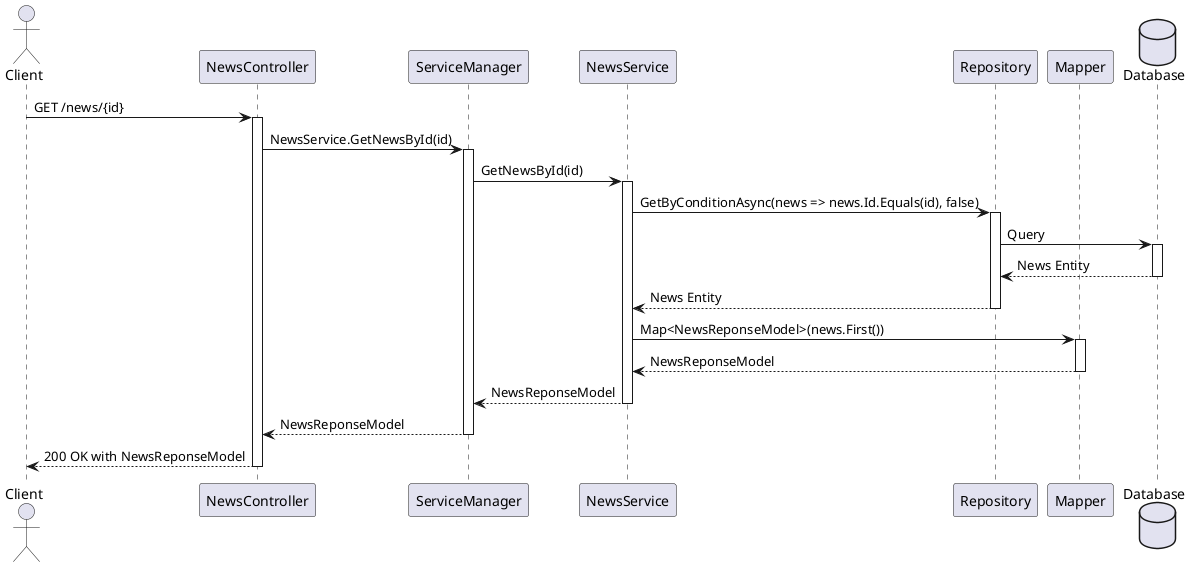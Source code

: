 @startuml
actor Client
participant "NewsController" as Controller
participant "ServiceManager" as ServiceManager
participant "NewsService" as NewsService
participant "Repository" as Repository
participant "Mapper" as Mapper
database "Database" as DB

Client -> Controller : GET /news/{id}
activate Controller

Controller -> ServiceManager : NewsService.GetNewsById(id)
activate ServiceManager

ServiceManager -> NewsService : GetNewsById(id)
activate NewsService

NewsService -> Repository : GetByConditionAsync(news => news.Id.Equals(id), false)
activate Repository

Repository -> DB : Query
activate DB
DB --> Repository : News Entity
deactivate DB

Repository --> NewsService : News Entity
deactivate Repository

NewsService -> Mapper : Map<NewsReponseModel>(news.First())
activate Mapper
Mapper --> NewsService : NewsReponseModel
deactivate Mapper

NewsService --> ServiceManager : NewsReponseModel
deactivate NewsService

ServiceManager --> Controller : NewsReponseModel
deactivate ServiceManager

Controller --> Client : 200 OK with NewsReponseModel
deactivate Controller

@enduml